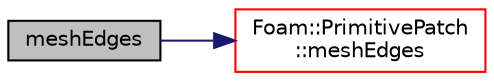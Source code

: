 digraph "meshEdges"
{
  bgcolor="transparent";
  edge [fontname="Helvetica",fontsize="10",labelfontname="Helvetica",labelfontsize="10"];
  node [fontname="Helvetica",fontsize="10",shape=record];
  rankdir="LR";
  Node1 [label="meshEdges",height=0.2,width=0.4,color="black", fillcolor="grey75", style="filled", fontcolor="black"];
  Node1 -> Node2 [color="midnightblue",fontsize="10",style="solid",fontname="Helvetica"];
  Node2 [label="Foam::PrimitivePatch\l::meshEdges",height=0.2,width=0.4,color="red",URL="$a01959.html#ac19048ef57f6dd80e2dec2e69709e82d",tooltip="Return labels of patch edges in the global edge list using. "];
}
